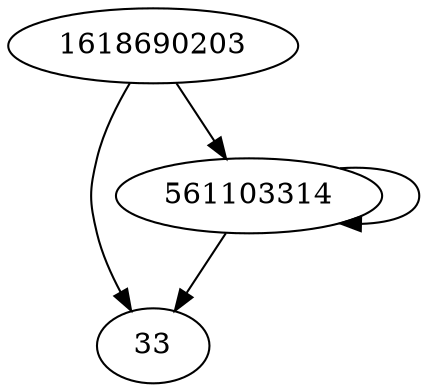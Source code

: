 digraph  {
33;
561103314;
1618690203;
561103314 -> 561103314;
561103314 -> 33;
1618690203 -> 561103314;
1618690203 -> 33;
}

